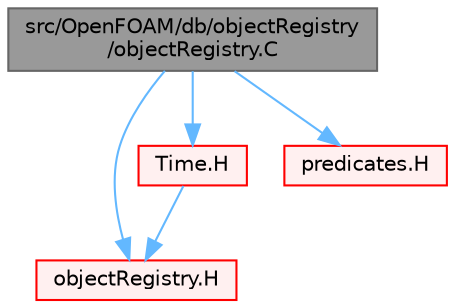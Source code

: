digraph "src/OpenFOAM/db/objectRegistry/objectRegistry.C"
{
 // LATEX_PDF_SIZE
  bgcolor="transparent";
  edge [fontname=Helvetica,fontsize=10,labelfontname=Helvetica,labelfontsize=10];
  node [fontname=Helvetica,fontsize=10,shape=box,height=0.2,width=0.4];
  Node1 [id="Node000001",label="src/OpenFOAM/db/objectRegistry\l/objectRegistry.C",height=0.2,width=0.4,color="gray40", fillcolor="grey60", style="filled", fontcolor="black",tooltip=" "];
  Node1 -> Node2 [id="edge1_Node000001_Node000002",color="steelblue1",style="solid",tooltip=" "];
  Node2 [id="Node000002",label="objectRegistry.H",height=0.2,width=0.4,color="red", fillcolor="#FFF0F0", style="filled",URL="$objectRegistry_8H.html",tooltip=" "];
  Node1 -> Node151 [id="edge2_Node000001_Node000151",color="steelblue1",style="solid",tooltip=" "];
  Node151 [id="Node000151",label="Time.H",height=0.2,width=0.4,color="red", fillcolor="#FFF0F0", style="filled",URL="$Time_8H.html",tooltip=" "];
  Node151 -> Node2 [id="edge3_Node000151_Node000002",color="steelblue1",style="solid",tooltip=" "];
  Node1 -> Node248 [id="edge4_Node000001_Node000248",color="steelblue1",style="solid",tooltip=" "];
  Node248 [id="Node000248",label="predicates.H",height=0.2,width=0.4,color="red", fillcolor="#FFF0F0", style="filled",URL="$predicates_8H.html",tooltip=" "];
}
